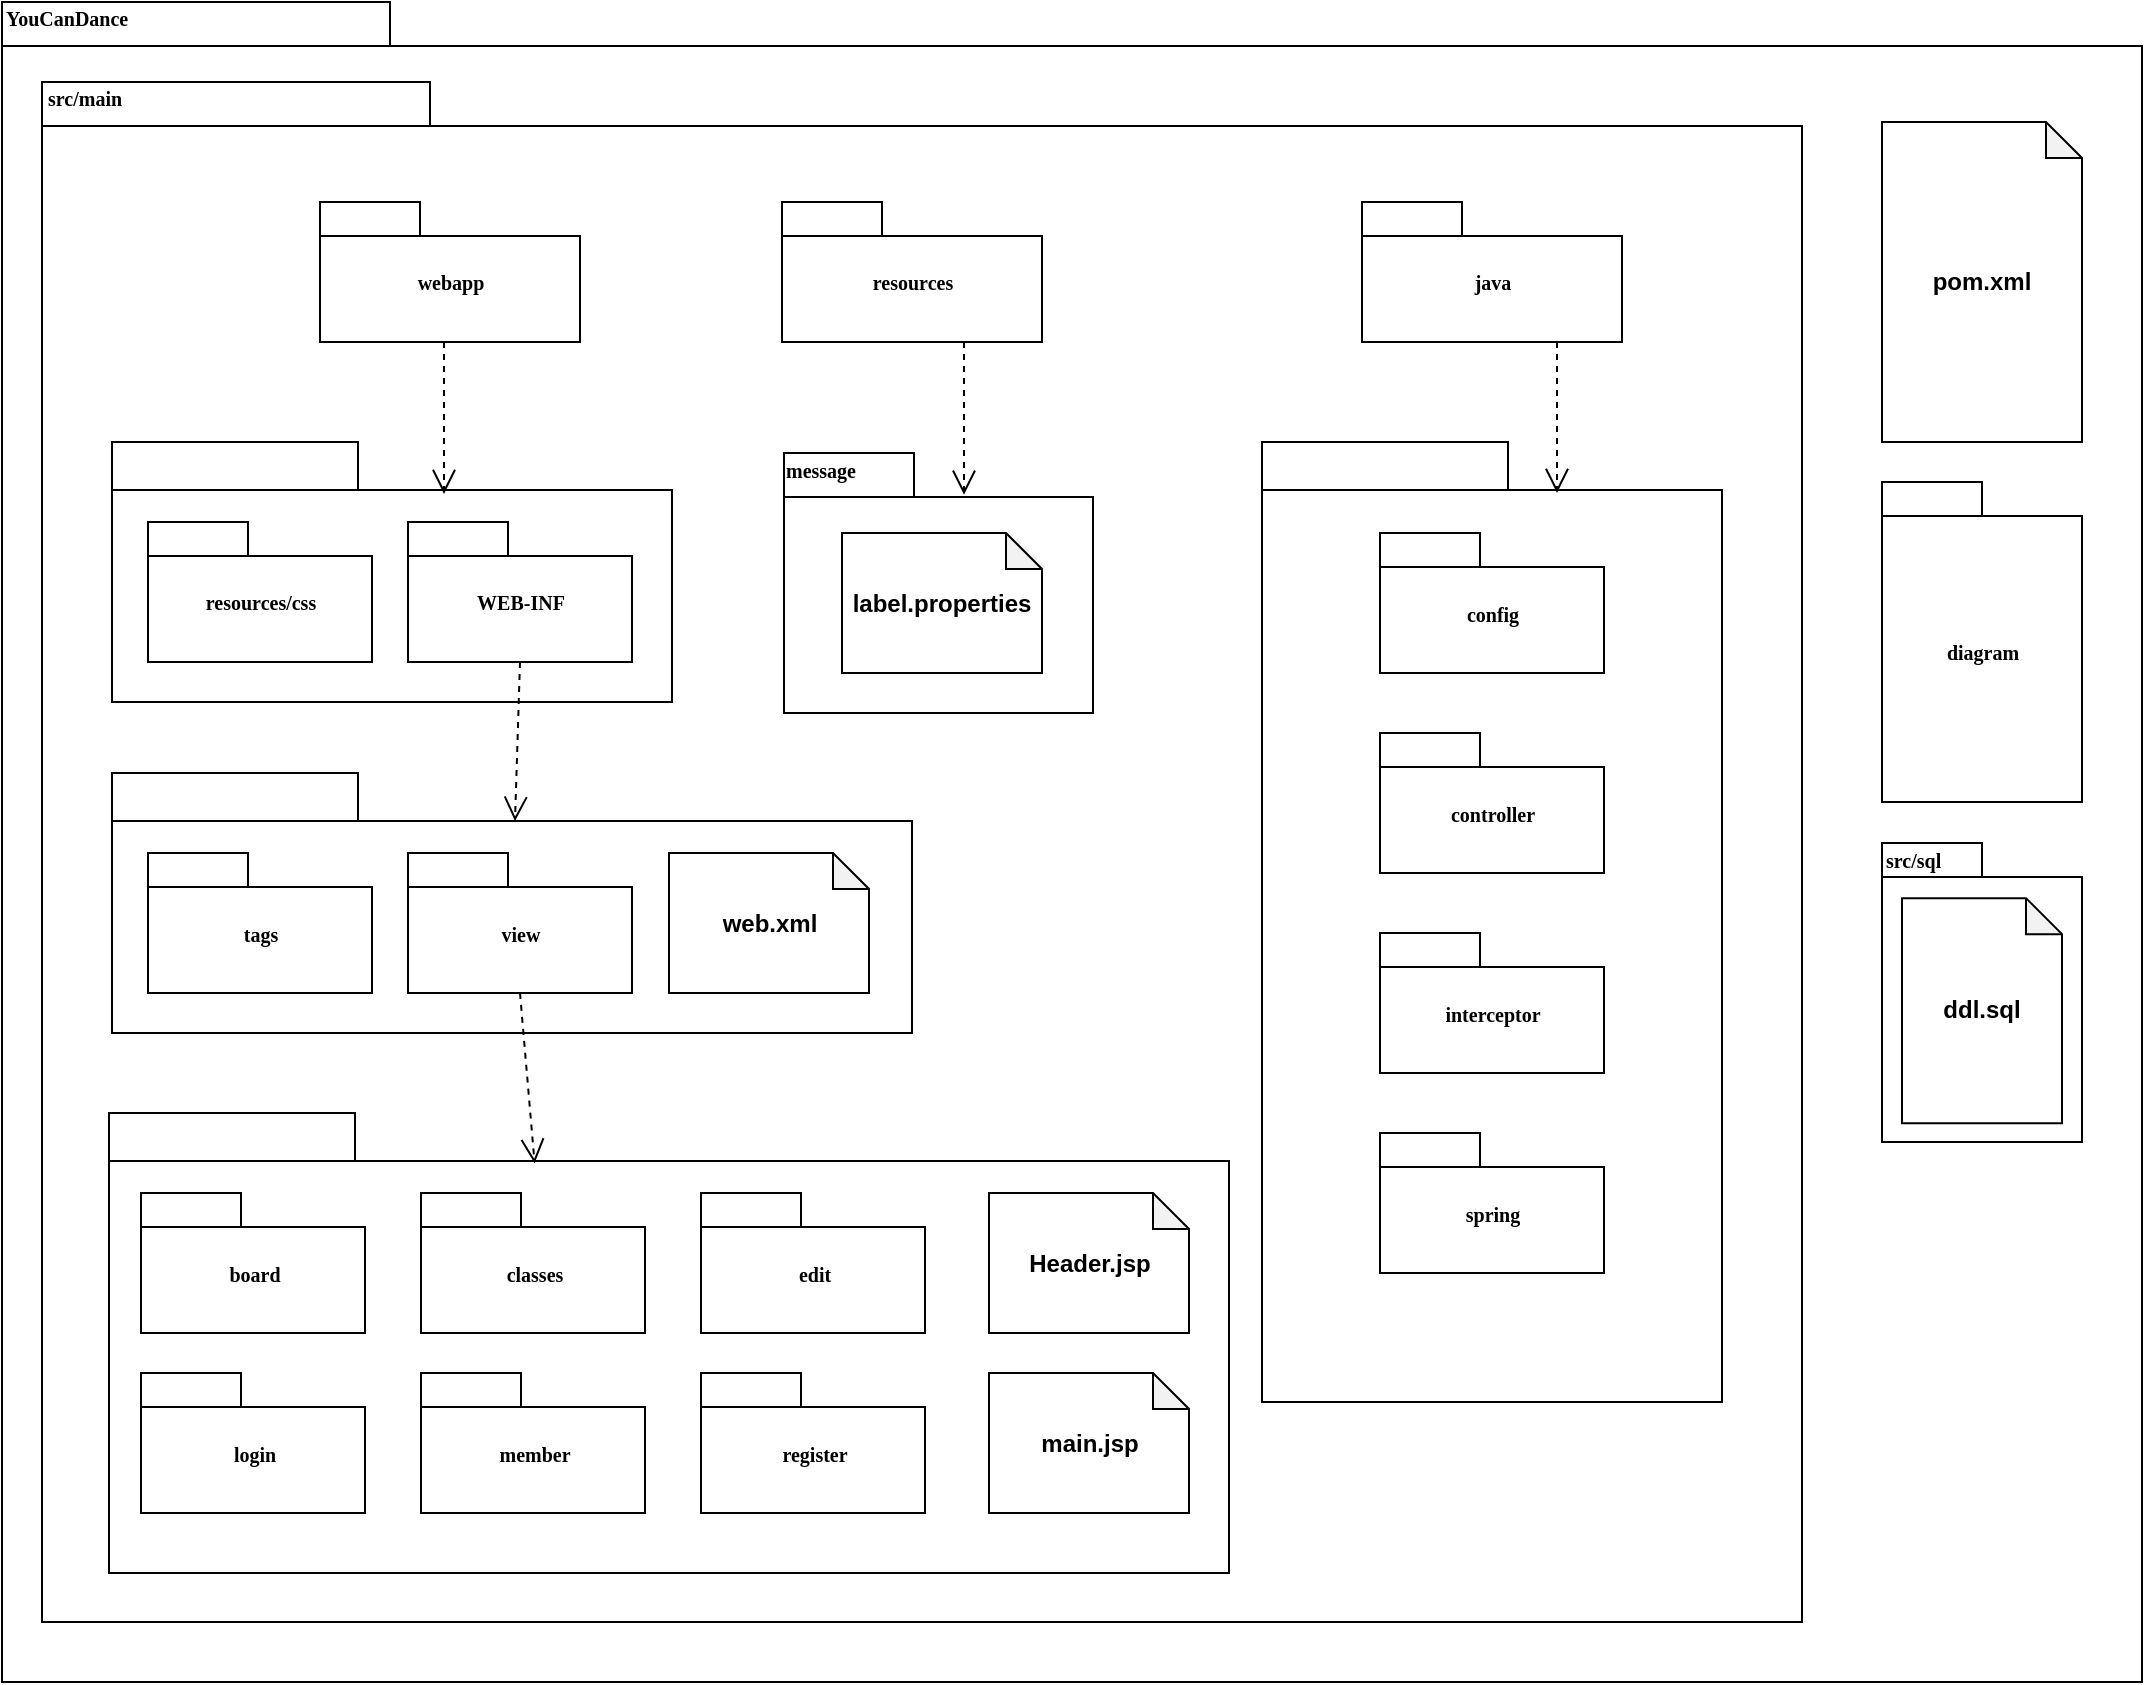 <mxfile version="21.6.8" type="device">
  <diagram name="Page-1" id="b5b7bab2-c9e2-2cf4-8b2a-24fd1a2a6d21">
    <mxGraphModel dx="1434" dy="844" grid="1" gridSize="10" guides="1" tooltips="1" connect="1" arrows="1" fold="1" page="1" pageScale="1" pageWidth="827" pageHeight="1169" background="none" math="0" shadow="0">
      <root>
        <mxCell id="0" />
        <mxCell id="1" parent="0" />
        <mxCell id="puwZ9CokfNWvBbAdrFUs-60" value="" style="shape=folder;fontStyle=1;spacingTop=10;tabWidth=194;tabHeight=22;tabPosition=left;html=1;rounded=0;shadow=0;comic=0;labelBackgroundColor=none;strokeWidth=1;fillColor=none;fontFamily=Verdana;fontSize=10;align=center;" vertex="1" parent="1">
          <mxGeometry x="260" y="50" width="1070" height="840" as="geometry" />
        </mxCell>
        <mxCell id="6e0c8c40b5770093-72" value="" style="shape=folder;fontStyle=1;spacingTop=10;tabWidth=194;tabHeight=22;tabPosition=left;html=1;rounded=0;shadow=0;comic=0;labelBackgroundColor=none;strokeWidth=1;fillColor=none;fontFamily=Verdana;fontSize=10;align=center;" parent="1" vertex="1">
          <mxGeometry x="280" y="90" width="880" height="770" as="geometry" />
        </mxCell>
        <mxCell id="6e0c8c40b5770093-6" value="" style="group" parent="1" vertex="1" connectable="0">
          <mxGeometry x="419" y="150" width="130" height="70" as="geometry" />
        </mxCell>
        <mxCell id="6e0c8c40b5770093-4" value="webapp" style="shape=folder;fontStyle=1;spacingTop=10;tabWidth=50;tabHeight=17;tabPosition=left;html=1;rounded=0;shadow=0;comic=0;labelBackgroundColor=none;strokeWidth=1;fontFamily=Verdana;fontSize=10;align=center;" parent="6e0c8c40b5770093-6" vertex="1">
          <mxGeometry width="130" height="70" as="geometry" />
        </mxCell>
        <mxCell id="6e0c8c40b5770093-7" value="" style="group" parent="1" vertex="1" connectable="0">
          <mxGeometry x="650" y="150" width="130" height="70" as="geometry" />
        </mxCell>
        <mxCell id="6e0c8c40b5770093-8" value="resources" style="shape=folder;fontStyle=1;spacingTop=10;tabWidth=50;tabHeight=17;tabPosition=left;html=1;rounded=0;shadow=0;comic=0;labelBackgroundColor=none;strokeWidth=1;fontFamily=Verdana;fontSize=10;align=center;" parent="6e0c8c40b5770093-7" vertex="1">
          <mxGeometry width="130" height="70" as="geometry" />
        </mxCell>
        <mxCell id="6e0c8c40b5770093-18" value="" style="group" parent="1" vertex="1" connectable="0">
          <mxGeometry x="315" y="270" width="280" height="130" as="geometry" />
        </mxCell>
        <mxCell id="6e0c8c40b5770093-11" value="" style="shape=folder;fontStyle=1;spacingTop=10;tabWidth=123;tabHeight=24;tabPosition=left;html=1;rounded=0;shadow=0;comic=0;labelBackgroundColor=none;strokeWidth=1;fontFamily=Verdana;fontSize=10;align=center;" parent="6e0c8c40b5770093-18" vertex="1">
          <mxGeometry width="280" height="130" as="geometry" />
        </mxCell>
        <mxCell id="6e0c8c40b5770093-15" value="resources/css" style="shape=folder;fontStyle=1;spacingTop=10;tabWidth=50;tabHeight=17;tabPosition=left;html=1;rounded=0;shadow=0;comic=0;labelBackgroundColor=none;strokeWidth=1;fontFamily=Verdana;fontSize=10;align=center;" parent="6e0c8c40b5770093-18" vertex="1">
          <mxGeometry x="18" y="40" width="112" height="70" as="geometry" />
        </mxCell>
        <mxCell id="6e0c8c40b5770093-17" value="WEB-INF" style="shape=folder;fontStyle=1;spacingTop=10;tabWidth=50;tabHeight=17;tabPosition=left;html=1;rounded=0;shadow=0;comic=0;labelBackgroundColor=none;strokeWidth=1;fontFamily=Verdana;fontSize=10;align=center;" parent="6e0c8c40b5770093-18" vertex="1">
          <mxGeometry x="148" y="40" width="112" height="70" as="geometry" />
        </mxCell>
        <mxCell id="6e0c8c40b5770093-19" value="" style="group" parent="1" vertex="1" connectable="0">
          <mxGeometry x="651" y="275.5" width="154.5" height="130" as="geometry" />
        </mxCell>
        <mxCell id="6e0c8c40b5770093-20" value="" style="shape=folder;fontStyle=1;spacingTop=10;tabWidth=65;tabHeight=22;tabPosition=left;html=1;rounded=0;shadow=0;comic=0;labelBackgroundColor=none;strokeWidth=1;fontFamily=Verdana;fontSize=10;align=center;" parent="6e0c8c40b5770093-19" vertex="1">
          <mxGeometry width="154.5" height="130" as="geometry" />
        </mxCell>
        <mxCell id="puwZ9CokfNWvBbAdrFUs-72" value="label.properties" style="shape=note;whiteSpace=wrap;html=1;backgroundOutline=1;darkOpacity=0.05;size=18;fontStyle=1" vertex="1" parent="6e0c8c40b5770093-19">
          <mxGeometry x="29" y="40" width="100" height="70" as="geometry" />
        </mxCell>
        <mxCell id="6e0c8c40b5770093-30" value="" style="group" parent="1" vertex="1" connectable="0">
          <mxGeometry x="890" y="270" width="230" height="480" as="geometry" />
        </mxCell>
        <mxCell id="6e0c8c40b5770093-24" value="" style="group" parent="6e0c8c40b5770093-30" vertex="1" connectable="0">
          <mxGeometry width="230" height="480" as="geometry" />
        </mxCell>
        <mxCell id="6e0c8c40b5770093-25" value="" style="shape=folder;fontStyle=1;spacingTop=10;tabWidth=123;tabHeight=24;tabPosition=left;html=1;rounded=0;shadow=0;comic=0;labelBackgroundColor=none;strokeWidth=1;fontFamily=Verdana;fontSize=10;align=center;" parent="6e0c8c40b5770093-24" vertex="1">
          <mxGeometry width="230" height="480" as="geometry" />
        </mxCell>
        <mxCell id="6e0c8c40b5770093-27" value="config" style="shape=folder;fontStyle=1;spacingTop=10;tabWidth=50;tabHeight=17;tabPosition=left;html=1;rounded=0;shadow=0;comic=0;labelBackgroundColor=none;strokeWidth=1;fontFamily=Verdana;fontSize=10;align=center;" parent="6e0c8c40b5770093-24" vertex="1">
          <mxGeometry x="59" y="45.5" width="112" height="70" as="geometry" />
        </mxCell>
        <mxCell id="6e0c8c40b5770093-31" value="controller" style="shape=folder;fontStyle=1;spacingTop=10;tabWidth=50;tabHeight=17;tabPosition=left;html=1;rounded=0;shadow=0;comic=0;labelBackgroundColor=none;strokeWidth=1;fontFamily=Verdana;fontSize=10;align=center;" parent="6e0c8c40b5770093-24" vertex="1">
          <mxGeometry x="59" y="145.5" width="112" height="70" as="geometry" />
        </mxCell>
        <mxCell id="6e0c8c40b5770093-28" value="interceptor" style="shape=folder;fontStyle=1;spacingTop=10;tabWidth=50;tabHeight=17;tabPosition=left;html=1;rounded=0;shadow=0;comic=0;labelBackgroundColor=none;strokeWidth=1;fontFamily=Verdana;fontSize=10;align=center;" parent="6e0c8c40b5770093-24" vertex="1">
          <mxGeometry x="59" y="245.5" width="112" height="70" as="geometry" />
        </mxCell>
        <mxCell id="puwZ9CokfNWvBbAdrFUs-8" value="spring" style="shape=folder;fontStyle=1;spacingTop=10;tabWidth=50;tabHeight=17;tabPosition=left;html=1;rounded=0;shadow=0;comic=0;labelBackgroundColor=none;strokeWidth=1;fontFamily=Verdana;fontSize=10;align=center;" vertex="1" parent="6e0c8c40b5770093-24">
          <mxGeometry x="59" y="345.5" width="112" height="70" as="geometry" />
        </mxCell>
        <mxCell id="6e0c8c40b5770093-58" style="rounded=0;html=1;dashed=1;labelBackgroundColor=none;startFill=0;endArrow=open;endFill=0;endSize=10;fontFamily=Verdana;fontSize=10;entryX=0.592;entryY=0.2;entryPerimeter=0;edgeStyle=elbowEdgeStyle;" parent="1" source="6e0c8c40b5770093-4" target="6e0c8c40b5770093-11" edge="1">
          <mxGeometry relative="1" as="geometry" />
        </mxCell>
        <mxCell id="6e0c8c40b5770093-59" style="rounded=0;html=1;dashed=1;labelBackgroundColor=none;startFill=0;endArrow=open;endFill=0;endSize=10;fontFamily=Verdana;fontSize=10;entryX=0.592;entryY=0.2;entryPerimeter=0;edgeStyle=elbowEdgeStyle;" parent="1" edge="1">
          <mxGeometry relative="1" as="geometry">
            <mxPoint x="740.998" y="220" as="sourcePoint" />
            <mxPoint x="740.998" y="296.345" as="targetPoint" />
          </mxGeometry>
        </mxCell>
        <mxCell id="6e0c8c40b5770093-60" style="rounded=0;html=1;entryX=0;entryY=0;entryPerimeter=0;dashed=1;labelBackgroundColor=none;startFill=0;endArrow=open;endFill=0;endSize=10;fontFamily=Verdana;fontSize=10;exitX=0.5;exitY=1;exitDx=0;exitDy=0;exitPerimeter=0;entryDx=201.5;entryDy=24;" parent="1" source="6e0c8c40b5770093-17" target="puwZ9CokfNWvBbAdrFUs-31" edge="1">
          <mxGeometry relative="1" as="geometry">
            <mxPoint x="616.28" y="509.5" as="targetPoint" />
          </mxGeometry>
        </mxCell>
        <mxCell id="6e0c8c40b5770093-73" value="src/main" style="text;html=1;align=left;verticalAlign=top;spacingTop=-4;fontSize=10;fontFamily=Verdana;fontStyle=1" parent="1" vertex="1">
          <mxGeometry x="281" y="90" width="130" height="20" as="geometry" />
        </mxCell>
        <mxCell id="puwZ9CokfNWvBbAdrFUs-2" value="" style="group" vertex="1" connectable="0" parent="1">
          <mxGeometry x="940" y="150" width="130" height="70" as="geometry" />
        </mxCell>
        <mxCell id="puwZ9CokfNWvBbAdrFUs-3" value="java" style="shape=folder;fontStyle=1;spacingTop=10;tabWidth=50;tabHeight=17;tabPosition=left;html=1;rounded=0;shadow=0;comic=0;labelBackgroundColor=none;strokeWidth=1;fontFamily=Verdana;fontSize=10;align=center;" vertex="1" parent="puwZ9CokfNWvBbAdrFUs-2">
          <mxGeometry width="130" height="70" as="geometry" />
        </mxCell>
        <mxCell id="puwZ9CokfNWvBbAdrFUs-7" style="rounded=0;html=1;dashed=1;labelBackgroundColor=none;startFill=0;endArrow=open;endFill=0;endSize=10;fontFamily=Verdana;fontSize=10;edgeStyle=elbowEdgeStyle;exitX=0.75;exitY=1;exitDx=0;exitDy=0;exitPerimeter=0;" edge="1" parent="1" source="puwZ9CokfNWvBbAdrFUs-3">
          <mxGeometry relative="1" as="geometry">
            <mxPoint x="1044.828" y="220" as="sourcePoint" />
            <mxPoint x="1037.5" y="295.5" as="targetPoint" />
          </mxGeometry>
        </mxCell>
        <mxCell id="puwZ9CokfNWvBbAdrFUs-9" value="" style="group;fontStyle=0" vertex="1" connectable="0" parent="1">
          <mxGeometry x="313.5" y="605.5" width="560" height="230" as="geometry" />
        </mxCell>
        <mxCell id="puwZ9CokfNWvBbAdrFUs-10" value="" style="shape=folder;fontStyle=1;spacingTop=10;tabWidth=123;tabHeight=24;tabPosition=left;html=1;rounded=0;shadow=0;comic=0;labelBackgroundColor=none;strokeWidth=1;fontFamily=Verdana;fontSize=10;align=center;" vertex="1" parent="puwZ9CokfNWvBbAdrFUs-9">
          <mxGeometry width="560" height="230" as="geometry" />
        </mxCell>
        <mxCell id="puwZ9CokfNWvBbAdrFUs-11" value="board" style="shape=folder;fontStyle=1;spacingTop=10;tabWidth=50;tabHeight=17;tabPosition=left;html=1;rounded=0;shadow=0;comic=0;labelBackgroundColor=none;strokeWidth=1;fontFamily=Verdana;fontSize=10;align=center;" vertex="1" parent="puwZ9CokfNWvBbAdrFUs-9">
          <mxGeometry x="16.0" y="40" width="112" height="70" as="geometry" />
        </mxCell>
        <mxCell id="puwZ9CokfNWvBbAdrFUs-25" value="classes" style="shape=folder;fontStyle=1;spacingTop=10;tabWidth=50;tabHeight=17;tabPosition=left;html=1;rounded=0;shadow=0;comic=0;labelBackgroundColor=none;strokeWidth=1;fontFamily=Verdana;fontSize=10;align=center;" vertex="1" parent="puwZ9CokfNWvBbAdrFUs-9">
          <mxGeometry x="156" y="40" width="112" height="70" as="geometry" />
        </mxCell>
        <mxCell id="puwZ9CokfNWvBbAdrFUs-26" value="edit" style="shape=folder;fontStyle=1;spacingTop=10;tabWidth=50;tabHeight=17;tabPosition=left;html=1;rounded=0;shadow=0;comic=0;labelBackgroundColor=none;strokeWidth=1;fontFamily=Verdana;fontSize=10;align=center;" vertex="1" parent="puwZ9CokfNWvBbAdrFUs-9">
          <mxGeometry x="296" y="40" width="112" height="70" as="geometry" />
        </mxCell>
        <mxCell id="puwZ9CokfNWvBbAdrFUs-27" value="login" style="shape=folder;fontStyle=1;spacingTop=10;tabWidth=50;tabHeight=17;tabPosition=left;html=1;rounded=0;shadow=0;comic=0;labelBackgroundColor=none;strokeWidth=1;fontFamily=Verdana;fontSize=10;align=center;" vertex="1" parent="puwZ9CokfNWvBbAdrFUs-9">
          <mxGeometry x="16" y="130" width="112" height="70" as="geometry" />
        </mxCell>
        <mxCell id="puwZ9CokfNWvBbAdrFUs-28" value="member" style="shape=folder;fontStyle=1;spacingTop=10;tabWidth=50;tabHeight=17;tabPosition=left;html=1;rounded=0;shadow=0;comic=0;labelBackgroundColor=none;strokeWidth=1;fontFamily=Verdana;fontSize=10;align=center;" vertex="1" parent="puwZ9CokfNWvBbAdrFUs-9">
          <mxGeometry x="156" y="130" width="112" height="70" as="geometry" />
        </mxCell>
        <mxCell id="puwZ9CokfNWvBbAdrFUs-29" value="register" style="shape=folder;fontStyle=1;spacingTop=10;tabWidth=50;tabHeight=17;tabPosition=left;html=1;rounded=0;shadow=0;comic=0;labelBackgroundColor=none;strokeWidth=1;fontFamily=Verdana;fontSize=10;align=center;" vertex="1" parent="puwZ9CokfNWvBbAdrFUs-9">
          <mxGeometry x="296" y="130" width="112" height="70" as="geometry" />
        </mxCell>
        <mxCell id="puwZ9CokfNWvBbAdrFUs-36" value="Header.jsp" style="shape=note;whiteSpace=wrap;html=1;backgroundOutline=1;darkOpacity=0.05;size=18;fontStyle=1" vertex="1" parent="puwZ9CokfNWvBbAdrFUs-9">
          <mxGeometry x="440" y="40" width="100" height="70" as="geometry" />
        </mxCell>
        <mxCell id="puwZ9CokfNWvBbAdrFUs-47" value="main.jsp" style="shape=note;whiteSpace=wrap;html=1;backgroundOutline=1;darkOpacity=0.05;size=18;fontStyle=1" vertex="1" parent="puwZ9CokfNWvBbAdrFUs-9">
          <mxGeometry x="440" y="130" width="100" height="70" as="geometry" />
        </mxCell>
        <mxCell id="puwZ9CokfNWvBbAdrFUs-30" value="" style="group" vertex="1" connectable="0" parent="1">
          <mxGeometry x="315" y="435.5" width="400" height="130" as="geometry" />
        </mxCell>
        <mxCell id="puwZ9CokfNWvBbAdrFUs-31" value="" style="shape=folder;fontStyle=1;spacingTop=10;tabWidth=123;tabHeight=24;tabPosition=left;html=1;rounded=0;shadow=0;comic=0;labelBackgroundColor=none;strokeWidth=1;fontFamily=Verdana;fontSize=10;align=center;" vertex="1" parent="puwZ9CokfNWvBbAdrFUs-30">
          <mxGeometry width="400" height="130" as="geometry" />
        </mxCell>
        <mxCell id="puwZ9CokfNWvBbAdrFUs-32" value="tags" style="shape=folder;fontStyle=1;spacingTop=10;tabWidth=50;tabHeight=17;tabPosition=left;html=1;rounded=0;shadow=0;comic=0;labelBackgroundColor=none;strokeWidth=1;fontFamily=Verdana;fontSize=10;align=center;" vertex="1" parent="puwZ9CokfNWvBbAdrFUs-30">
          <mxGeometry x="18" y="40" width="112" height="70" as="geometry" />
        </mxCell>
        <mxCell id="puwZ9CokfNWvBbAdrFUs-33" value="view" style="shape=folder;fontStyle=1;spacingTop=10;tabWidth=50;tabHeight=17;tabPosition=left;html=1;rounded=0;shadow=0;comic=0;labelBackgroundColor=none;strokeWidth=1;fontFamily=Verdana;fontSize=10;align=center;" vertex="1" parent="puwZ9CokfNWvBbAdrFUs-30">
          <mxGeometry x="148" y="40" width="112" height="70" as="geometry" />
        </mxCell>
        <mxCell id="puwZ9CokfNWvBbAdrFUs-58" value="web.xml" style="shape=note;whiteSpace=wrap;html=1;backgroundOutline=1;darkOpacity=0.05;size=18;fontStyle=1" vertex="1" parent="puwZ9CokfNWvBbAdrFUs-30">
          <mxGeometry x="278.5" y="40" width="100" height="70" as="geometry" />
        </mxCell>
        <mxCell id="puwZ9CokfNWvBbAdrFUs-35" style="rounded=0;html=1;entryX=0.38;entryY=0.109;entryPerimeter=0;dashed=1;labelBackgroundColor=none;startFill=0;endArrow=open;endFill=0;endSize=10;fontFamily=Verdana;fontSize=10;exitX=0.5;exitY=1;exitDx=0;exitDy=0;exitPerimeter=0;entryDx=0;entryDy=0;" edge="1" parent="1" source="puwZ9CokfNWvBbAdrFUs-33" target="puwZ9CokfNWvBbAdrFUs-10">
          <mxGeometry relative="1" as="geometry">
            <mxPoint x="529.5" y="390.5" as="sourcePoint" />
            <mxPoint x="526.5" y="469.5" as="targetPoint" />
          </mxGeometry>
        </mxCell>
        <mxCell id="puwZ9CokfNWvBbAdrFUs-61" value="YouCanDance" style="text;html=1;align=left;verticalAlign=top;spacingTop=-4;fontSize=10;fontFamily=Verdana;fontStyle=1" vertex="1" parent="1">
          <mxGeometry x="260" y="50" width="130" height="20" as="geometry" />
        </mxCell>
        <mxCell id="puwZ9CokfNWvBbAdrFUs-67" value="pom.xml" style="shape=note;whiteSpace=wrap;html=1;backgroundOutline=1;darkOpacity=0.05;size=18;fontStyle=1" vertex="1" parent="1">
          <mxGeometry x="1200" y="110" width="100" height="160" as="geometry" />
        </mxCell>
        <mxCell id="puwZ9CokfNWvBbAdrFUs-68" value="" style="group" vertex="1" connectable="0" parent="1">
          <mxGeometry x="1200" y="290" width="130" height="160" as="geometry" />
        </mxCell>
        <mxCell id="puwZ9CokfNWvBbAdrFUs-69" value="diagram" style="shape=folder;fontStyle=1;spacingTop=10;tabWidth=50;tabHeight=17;tabPosition=left;html=1;rounded=0;shadow=0;comic=0;labelBackgroundColor=none;strokeWidth=1;fontFamily=Verdana;fontSize=10;align=center;" vertex="1" parent="puwZ9CokfNWvBbAdrFUs-68">
          <mxGeometry width="100" height="160" as="geometry" />
        </mxCell>
        <mxCell id="puwZ9CokfNWvBbAdrFUs-71" value="message" style="text;html=1;align=left;verticalAlign=top;spacingTop=-4;fontSize=10;fontFamily=Verdana;fontStyle=1" vertex="1" parent="1">
          <mxGeometry x="650" y="275.5" width="60" height="20" as="geometry" />
        </mxCell>
        <mxCell id="puwZ9CokfNWvBbAdrFUs-73" value="" style="group" vertex="1" connectable="0" parent="1">
          <mxGeometry x="1200" y="470.5" width="130" height="149.5" as="geometry" />
        </mxCell>
        <mxCell id="puwZ9CokfNWvBbAdrFUs-74" value="" style="shape=folder;fontStyle=1;spacingTop=10;tabWidth=50;tabHeight=17;tabPosition=left;html=1;rounded=0;shadow=0;comic=0;labelBackgroundColor=none;strokeWidth=1;fontFamily=Verdana;fontSize=10;align=center;" vertex="1" parent="puwZ9CokfNWvBbAdrFUs-73">
          <mxGeometry width="100" height="149.5" as="geometry" />
        </mxCell>
        <mxCell id="puwZ9CokfNWvBbAdrFUs-75" value="src/sql" style="text;html=1;align=left;verticalAlign=top;spacingTop=-4;fontSize=10;fontFamily=Verdana;fontStyle=1" vertex="1" parent="puwZ9CokfNWvBbAdrFUs-73">
          <mxGeometry width="60" height="18.688" as="geometry" />
        </mxCell>
        <mxCell id="puwZ9CokfNWvBbAdrFUs-79" value="ddl.sql" style="shape=note;whiteSpace=wrap;html=1;backgroundOutline=1;darkOpacity=0.05;size=18;fontStyle=1" vertex="1" parent="puwZ9CokfNWvBbAdrFUs-73">
          <mxGeometry x="10" y="27.564" width="80" height="112.592" as="geometry" />
        </mxCell>
      </root>
    </mxGraphModel>
  </diagram>
</mxfile>
